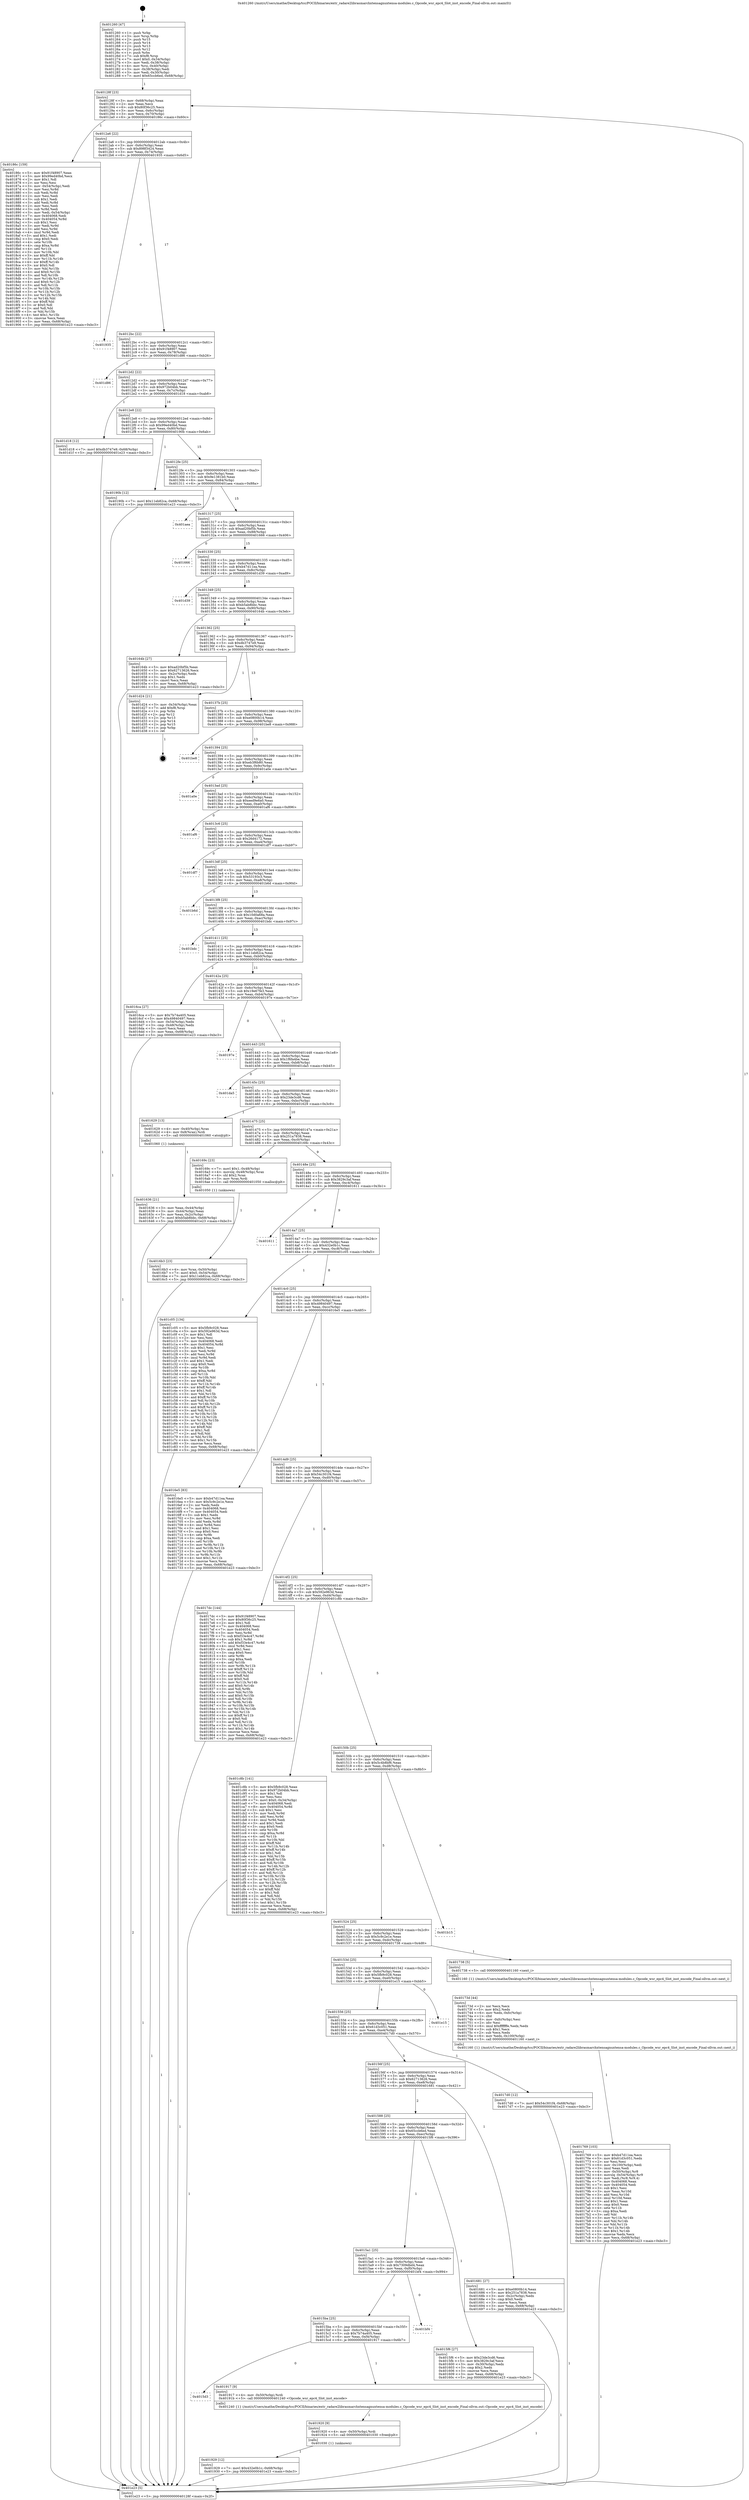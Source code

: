 digraph "0x401260" {
  label = "0x401260 (/mnt/c/Users/mathe/Desktop/tcc/POCII/binaries/extr_radare2librasmarchxtensagnuxtensa-modules.c_Opcode_wsr_epc4_Slot_inst_encode_Final-ollvm.out::main(0))"
  labelloc = "t"
  node[shape=record]

  Entry [label="",width=0.3,height=0.3,shape=circle,fillcolor=black,style=filled]
  "0x40128f" [label="{
     0x40128f [23]\l
     | [instrs]\l
     &nbsp;&nbsp;0x40128f \<+3\>: mov -0x68(%rbp),%eax\l
     &nbsp;&nbsp;0x401292 \<+2\>: mov %eax,%ecx\l
     &nbsp;&nbsp;0x401294 \<+6\>: sub $0x80f36c25,%ecx\l
     &nbsp;&nbsp;0x40129a \<+3\>: mov %eax,-0x6c(%rbp)\l
     &nbsp;&nbsp;0x40129d \<+3\>: mov %ecx,-0x70(%rbp)\l
     &nbsp;&nbsp;0x4012a0 \<+6\>: je 000000000040186c \<main+0x60c\>\l
  }"]
  "0x40186c" [label="{
     0x40186c [159]\l
     | [instrs]\l
     &nbsp;&nbsp;0x40186c \<+5\>: mov $0x91f48907,%eax\l
     &nbsp;&nbsp;0x401871 \<+5\>: mov $0x99ed40bd,%ecx\l
     &nbsp;&nbsp;0x401876 \<+2\>: mov $0x1,%dl\l
     &nbsp;&nbsp;0x401878 \<+2\>: xor %esi,%esi\l
     &nbsp;&nbsp;0x40187a \<+3\>: mov -0x54(%rbp),%edi\l
     &nbsp;&nbsp;0x40187d \<+3\>: mov %esi,%r8d\l
     &nbsp;&nbsp;0x401880 \<+3\>: sub %edi,%r8d\l
     &nbsp;&nbsp;0x401883 \<+2\>: mov %esi,%edi\l
     &nbsp;&nbsp;0x401885 \<+3\>: sub $0x1,%edi\l
     &nbsp;&nbsp;0x401888 \<+3\>: add %edi,%r8d\l
     &nbsp;&nbsp;0x40188b \<+2\>: mov %esi,%edi\l
     &nbsp;&nbsp;0x40188d \<+3\>: sub %r8d,%edi\l
     &nbsp;&nbsp;0x401890 \<+3\>: mov %edi,-0x54(%rbp)\l
     &nbsp;&nbsp;0x401893 \<+7\>: mov 0x404068,%edi\l
     &nbsp;&nbsp;0x40189a \<+8\>: mov 0x404054,%r8d\l
     &nbsp;&nbsp;0x4018a2 \<+3\>: sub $0x1,%esi\l
     &nbsp;&nbsp;0x4018a5 \<+3\>: mov %edi,%r9d\l
     &nbsp;&nbsp;0x4018a8 \<+3\>: add %esi,%r9d\l
     &nbsp;&nbsp;0x4018ab \<+4\>: imul %r9d,%edi\l
     &nbsp;&nbsp;0x4018af \<+3\>: and $0x1,%edi\l
     &nbsp;&nbsp;0x4018b2 \<+3\>: cmp $0x0,%edi\l
     &nbsp;&nbsp;0x4018b5 \<+4\>: sete %r10b\l
     &nbsp;&nbsp;0x4018b9 \<+4\>: cmp $0xa,%r8d\l
     &nbsp;&nbsp;0x4018bd \<+4\>: setl %r11b\l
     &nbsp;&nbsp;0x4018c1 \<+3\>: mov %r10b,%bl\l
     &nbsp;&nbsp;0x4018c4 \<+3\>: xor $0xff,%bl\l
     &nbsp;&nbsp;0x4018c7 \<+3\>: mov %r11b,%r14b\l
     &nbsp;&nbsp;0x4018ca \<+4\>: xor $0xff,%r14b\l
     &nbsp;&nbsp;0x4018ce \<+3\>: xor $0x0,%dl\l
     &nbsp;&nbsp;0x4018d1 \<+3\>: mov %bl,%r15b\l
     &nbsp;&nbsp;0x4018d4 \<+4\>: and $0x0,%r15b\l
     &nbsp;&nbsp;0x4018d8 \<+3\>: and %dl,%r10b\l
     &nbsp;&nbsp;0x4018db \<+3\>: mov %r14b,%r12b\l
     &nbsp;&nbsp;0x4018de \<+4\>: and $0x0,%r12b\l
     &nbsp;&nbsp;0x4018e2 \<+3\>: and %dl,%r11b\l
     &nbsp;&nbsp;0x4018e5 \<+3\>: or %r10b,%r15b\l
     &nbsp;&nbsp;0x4018e8 \<+3\>: or %r11b,%r12b\l
     &nbsp;&nbsp;0x4018eb \<+3\>: xor %r12b,%r15b\l
     &nbsp;&nbsp;0x4018ee \<+3\>: or %r14b,%bl\l
     &nbsp;&nbsp;0x4018f1 \<+3\>: xor $0xff,%bl\l
     &nbsp;&nbsp;0x4018f4 \<+3\>: or $0x0,%dl\l
     &nbsp;&nbsp;0x4018f7 \<+2\>: and %dl,%bl\l
     &nbsp;&nbsp;0x4018f9 \<+3\>: or %bl,%r15b\l
     &nbsp;&nbsp;0x4018fc \<+4\>: test $0x1,%r15b\l
     &nbsp;&nbsp;0x401900 \<+3\>: cmovne %ecx,%eax\l
     &nbsp;&nbsp;0x401903 \<+3\>: mov %eax,-0x68(%rbp)\l
     &nbsp;&nbsp;0x401906 \<+5\>: jmp 0000000000401e23 \<main+0xbc3\>\l
  }"]
  "0x4012a6" [label="{
     0x4012a6 [22]\l
     | [instrs]\l
     &nbsp;&nbsp;0x4012a6 \<+5\>: jmp 00000000004012ab \<main+0x4b\>\l
     &nbsp;&nbsp;0x4012ab \<+3\>: mov -0x6c(%rbp),%eax\l
     &nbsp;&nbsp;0x4012ae \<+5\>: sub $0x898f3424,%eax\l
     &nbsp;&nbsp;0x4012b3 \<+3\>: mov %eax,-0x74(%rbp)\l
     &nbsp;&nbsp;0x4012b6 \<+6\>: je 0000000000401935 \<main+0x6d5\>\l
  }"]
  Exit [label="",width=0.3,height=0.3,shape=circle,fillcolor=black,style=filled,peripheries=2]
  "0x401935" [label="{
     0x401935\l
  }", style=dashed]
  "0x4012bc" [label="{
     0x4012bc [22]\l
     | [instrs]\l
     &nbsp;&nbsp;0x4012bc \<+5\>: jmp 00000000004012c1 \<main+0x61\>\l
     &nbsp;&nbsp;0x4012c1 \<+3\>: mov -0x6c(%rbp),%eax\l
     &nbsp;&nbsp;0x4012c4 \<+5\>: sub $0x91f48907,%eax\l
     &nbsp;&nbsp;0x4012c9 \<+3\>: mov %eax,-0x78(%rbp)\l
     &nbsp;&nbsp;0x4012cc \<+6\>: je 0000000000401d86 \<main+0xb26\>\l
  }"]
  "0x401929" [label="{
     0x401929 [12]\l
     | [instrs]\l
     &nbsp;&nbsp;0x401929 \<+7\>: movl $0x432e0b1c,-0x68(%rbp)\l
     &nbsp;&nbsp;0x401930 \<+5\>: jmp 0000000000401e23 \<main+0xbc3\>\l
  }"]
  "0x401d86" [label="{
     0x401d86\l
  }", style=dashed]
  "0x4012d2" [label="{
     0x4012d2 [22]\l
     | [instrs]\l
     &nbsp;&nbsp;0x4012d2 \<+5\>: jmp 00000000004012d7 \<main+0x77\>\l
     &nbsp;&nbsp;0x4012d7 \<+3\>: mov -0x6c(%rbp),%eax\l
     &nbsp;&nbsp;0x4012da \<+5\>: sub $0x972b04bb,%eax\l
     &nbsp;&nbsp;0x4012df \<+3\>: mov %eax,-0x7c(%rbp)\l
     &nbsp;&nbsp;0x4012e2 \<+6\>: je 0000000000401d18 \<main+0xab8\>\l
  }"]
  "0x401920" [label="{
     0x401920 [9]\l
     | [instrs]\l
     &nbsp;&nbsp;0x401920 \<+4\>: mov -0x50(%rbp),%rdi\l
     &nbsp;&nbsp;0x401924 \<+5\>: call 0000000000401030 \<free@plt\>\l
     | [calls]\l
     &nbsp;&nbsp;0x401030 \{1\} (unknown)\l
  }"]
  "0x401d18" [label="{
     0x401d18 [12]\l
     | [instrs]\l
     &nbsp;&nbsp;0x401d18 \<+7\>: movl $0xdb3747e9,-0x68(%rbp)\l
     &nbsp;&nbsp;0x401d1f \<+5\>: jmp 0000000000401e23 \<main+0xbc3\>\l
  }"]
  "0x4012e8" [label="{
     0x4012e8 [22]\l
     | [instrs]\l
     &nbsp;&nbsp;0x4012e8 \<+5\>: jmp 00000000004012ed \<main+0x8d\>\l
     &nbsp;&nbsp;0x4012ed \<+3\>: mov -0x6c(%rbp),%eax\l
     &nbsp;&nbsp;0x4012f0 \<+5\>: sub $0x99ed40bd,%eax\l
     &nbsp;&nbsp;0x4012f5 \<+3\>: mov %eax,-0x80(%rbp)\l
     &nbsp;&nbsp;0x4012f8 \<+6\>: je 000000000040190b \<main+0x6ab\>\l
  }"]
  "0x4015d3" [label="{
     0x4015d3\l
  }", style=dashed]
  "0x40190b" [label="{
     0x40190b [12]\l
     | [instrs]\l
     &nbsp;&nbsp;0x40190b \<+7\>: movl $0x11eb82ca,-0x68(%rbp)\l
     &nbsp;&nbsp;0x401912 \<+5\>: jmp 0000000000401e23 \<main+0xbc3\>\l
  }"]
  "0x4012fe" [label="{
     0x4012fe [25]\l
     | [instrs]\l
     &nbsp;&nbsp;0x4012fe \<+5\>: jmp 0000000000401303 \<main+0xa3\>\l
     &nbsp;&nbsp;0x401303 \<+3\>: mov -0x6c(%rbp),%eax\l
     &nbsp;&nbsp;0x401306 \<+5\>: sub $0x9e1381b0,%eax\l
     &nbsp;&nbsp;0x40130b \<+6\>: mov %eax,-0x84(%rbp)\l
     &nbsp;&nbsp;0x401311 \<+6\>: je 0000000000401aea \<main+0x88a\>\l
  }"]
  "0x401917" [label="{
     0x401917 [9]\l
     | [instrs]\l
     &nbsp;&nbsp;0x401917 \<+4\>: mov -0x50(%rbp),%rdi\l
     &nbsp;&nbsp;0x40191b \<+5\>: call 0000000000401240 \<Opcode_wsr_epc4_Slot_inst_encode\>\l
     | [calls]\l
     &nbsp;&nbsp;0x401240 \{1\} (/mnt/c/Users/mathe/Desktop/tcc/POCII/binaries/extr_radare2librasmarchxtensagnuxtensa-modules.c_Opcode_wsr_epc4_Slot_inst_encode_Final-ollvm.out::Opcode_wsr_epc4_Slot_inst_encode)\l
  }"]
  "0x401aea" [label="{
     0x401aea\l
  }", style=dashed]
  "0x401317" [label="{
     0x401317 [25]\l
     | [instrs]\l
     &nbsp;&nbsp;0x401317 \<+5\>: jmp 000000000040131c \<main+0xbc\>\l
     &nbsp;&nbsp;0x40131c \<+3\>: mov -0x6c(%rbp),%eax\l
     &nbsp;&nbsp;0x40131f \<+5\>: sub $0xad20bf5b,%eax\l
     &nbsp;&nbsp;0x401324 \<+6\>: mov %eax,-0x88(%rbp)\l
     &nbsp;&nbsp;0x40132a \<+6\>: je 0000000000401666 \<main+0x406\>\l
  }"]
  "0x4015ba" [label="{
     0x4015ba [25]\l
     | [instrs]\l
     &nbsp;&nbsp;0x4015ba \<+5\>: jmp 00000000004015bf \<main+0x35f\>\l
     &nbsp;&nbsp;0x4015bf \<+3\>: mov -0x6c(%rbp),%eax\l
     &nbsp;&nbsp;0x4015c2 \<+5\>: sub $0x7b74a405,%eax\l
     &nbsp;&nbsp;0x4015c7 \<+6\>: mov %eax,-0xf4(%rbp)\l
     &nbsp;&nbsp;0x4015cd \<+6\>: je 0000000000401917 \<main+0x6b7\>\l
  }"]
  "0x401666" [label="{
     0x401666\l
  }", style=dashed]
  "0x401330" [label="{
     0x401330 [25]\l
     | [instrs]\l
     &nbsp;&nbsp;0x401330 \<+5\>: jmp 0000000000401335 \<main+0xd5\>\l
     &nbsp;&nbsp;0x401335 \<+3\>: mov -0x6c(%rbp),%eax\l
     &nbsp;&nbsp;0x401338 \<+5\>: sub $0xb47d11ea,%eax\l
     &nbsp;&nbsp;0x40133d \<+6\>: mov %eax,-0x8c(%rbp)\l
     &nbsp;&nbsp;0x401343 \<+6\>: je 0000000000401d39 \<main+0xad9\>\l
  }"]
  "0x401bf4" [label="{
     0x401bf4\l
  }", style=dashed]
  "0x401d39" [label="{
     0x401d39\l
  }", style=dashed]
  "0x401349" [label="{
     0x401349 [25]\l
     | [instrs]\l
     &nbsp;&nbsp;0x401349 \<+5\>: jmp 000000000040134e \<main+0xee\>\l
     &nbsp;&nbsp;0x40134e \<+3\>: mov -0x6c(%rbp),%eax\l
     &nbsp;&nbsp;0x401351 \<+5\>: sub $0xb5ab8bbc,%eax\l
     &nbsp;&nbsp;0x401356 \<+6\>: mov %eax,-0x90(%rbp)\l
     &nbsp;&nbsp;0x40135c \<+6\>: je 000000000040164b \<main+0x3eb\>\l
  }"]
  "0x401769" [label="{
     0x401769 [103]\l
     | [instrs]\l
     &nbsp;&nbsp;0x401769 \<+5\>: mov $0xb47d11ea,%ecx\l
     &nbsp;&nbsp;0x40176e \<+5\>: mov $0x61d3c051,%edx\l
     &nbsp;&nbsp;0x401773 \<+2\>: xor %esi,%esi\l
     &nbsp;&nbsp;0x401775 \<+6\>: mov -0x100(%rbp),%edi\l
     &nbsp;&nbsp;0x40177b \<+3\>: imul %eax,%edi\l
     &nbsp;&nbsp;0x40177e \<+4\>: mov -0x50(%rbp),%r8\l
     &nbsp;&nbsp;0x401782 \<+4\>: movslq -0x54(%rbp),%r9\l
     &nbsp;&nbsp;0x401786 \<+4\>: mov %edi,(%r8,%r9,4)\l
     &nbsp;&nbsp;0x40178a \<+7\>: mov 0x404068,%eax\l
     &nbsp;&nbsp;0x401791 \<+7\>: mov 0x404054,%edi\l
     &nbsp;&nbsp;0x401798 \<+3\>: sub $0x1,%esi\l
     &nbsp;&nbsp;0x40179b \<+3\>: mov %eax,%r10d\l
     &nbsp;&nbsp;0x40179e \<+3\>: add %esi,%r10d\l
     &nbsp;&nbsp;0x4017a1 \<+4\>: imul %r10d,%eax\l
     &nbsp;&nbsp;0x4017a5 \<+3\>: and $0x1,%eax\l
     &nbsp;&nbsp;0x4017a8 \<+3\>: cmp $0x0,%eax\l
     &nbsp;&nbsp;0x4017ab \<+4\>: sete %r11b\l
     &nbsp;&nbsp;0x4017af \<+3\>: cmp $0xa,%edi\l
     &nbsp;&nbsp;0x4017b2 \<+3\>: setl %bl\l
     &nbsp;&nbsp;0x4017b5 \<+3\>: mov %r11b,%r14b\l
     &nbsp;&nbsp;0x4017b8 \<+3\>: and %bl,%r14b\l
     &nbsp;&nbsp;0x4017bb \<+3\>: xor %bl,%r11b\l
     &nbsp;&nbsp;0x4017be \<+3\>: or %r11b,%r14b\l
     &nbsp;&nbsp;0x4017c1 \<+4\>: test $0x1,%r14b\l
     &nbsp;&nbsp;0x4017c5 \<+3\>: cmovne %edx,%ecx\l
     &nbsp;&nbsp;0x4017c8 \<+3\>: mov %ecx,-0x68(%rbp)\l
     &nbsp;&nbsp;0x4017cb \<+5\>: jmp 0000000000401e23 \<main+0xbc3\>\l
  }"]
  "0x40164b" [label="{
     0x40164b [27]\l
     | [instrs]\l
     &nbsp;&nbsp;0x40164b \<+5\>: mov $0xad20bf5b,%eax\l
     &nbsp;&nbsp;0x401650 \<+5\>: mov $0x62713626,%ecx\l
     &nbsp;&nbsp;0x401655 \<+3\>: mov -0x2c(%rbp),%edx\l
     &nbsp;&nbsp;0x401658 \<+3\>: cmp $0x1,%edx\l
     &nbsp;&nbsp;0x40165b \<+3\>: cmovl %ecx,%eax\l
     &nbsp;&nbsp;0x40165e \<+3\>: mov %eax,-0x68(%rbp)\l
     &nbsp;&nbsp;0x401661 \<+5\>: jmp 0000000000401e23 \<main+0xbc3\>\l
  }"]
  "0x401362" [label="{
     0x401362 [25]\l
     | [instrs]\l
     &nbsp;&nbsp;0x401362 \<+5\>: jmp 0000000000401367 \<main+0x107\>\l
     &nbsp;&nbsp;0x401367 \<+3\>: mov -0x6c(%rbp),%eax\l
     &nbsp;&nbsp;0x40136a \<+5\>: sub $0xdb3747e9,%eax\l
     &nbsp;&nbsp;0x40136f \<+6\>: mov %eax,-0x94(%rbp)\l
     &nbsp;&nbsp;0x401375 \<+6\>: je 0000000000401d24 \<main+0xac4\>\l
  }"]
  "0x40173d" [label="{
     0x40173d [44]\l
     | [instrs]\l
     &nbsp;&nbsp;0x40173d \<+2\>: xor %ecx,%ecx\l
     &nbsp;&nbsp;0x40173f \<+5\>: mov $0x2,%edx\l
     &nbsp;&nbsp;0x401744 \<+6\>: mov %edx,-0xfc(%rbp)\l
     &nbsp;&nbsp;0x40174a \<+1\>: cltd\l
     &nbsp;&nbsp;0x40174b \<+6\>: mov -0xfc(%rbp),%esi\l
     &nbsp;&nbsp;0x401751 \<+2\>: idiv %esi\l
     &nbsp;&nbsp;0x401753 \<+6\>: imul $0xfffffffe,%edx,%edx\l
     &nbsp;&nbsp;0x401759 \<+3\>: sub $0x1,%ecx\l
     &nbsp;&nbsp;0x40175c \<+2\>: sub %ecx,%edx\l
     &nbsp;&nbsp;0x40175e \<+6\>: mov %edx,-0x100(%rbp)\l
     &nbsp;&nbsp;0x401764 \<+5\>: call 0000000000401160 \<next_i\>\l
     | [calls]\l
     &nbsp;&nbsp;0x401160 \{1\} (/mnt/c/Users/mathe/Desktop/tcc/POCII/binaries/extr_radare2librasmarchxtensagnuxtensa-modules.c_Opcode_wsr_epc4_Slot_inst_encode_Final-ollvm.out::next_i)\l
  }"]
  "0x401d24" [label="{
     0x401d24 [21]\l
     | [instrs]\l
     &nbsp;&nbsp;0x401d24 \<+3\>: mov -0x34(%rbp),%eax\l
     &nbsp;&nbsp;0x401d27 \<+7\>: add $0xf8,%rsp\l
     &nbsp;&nbsp;0x401d2e \<+1\>: pop %rbx\l
     &nbsp;&nbsp;0x401d2f \<+2\>: pop %r12\l
     &nbsp;&nbsp;0x401d31 \<+2\>: pop %r13\l
     &nbsp;&nbsp;0x401d33 \<+2\>: pop %r14\l
     &nbsp;&nbsp;0x401d35 \<+2\>: pop %r15\l
     &nbsp;&nbsp;0x401d37 \<+1\>: pop %rbp\l
     &nbsp;&nbsp;0x401d38 \<+1\>: ret\l
  }"]
  "0x40137b" [label="{
     0x40137b [25]\l
     | [instrs]\l
     &nbsp;&nbsp;0x40137b \<+5\>: jmp 0000000000401380 \<main+0x120\>\l
     &nbsp;&nbsp;0x401380 \<+3\>: mov -0x6c(%rbp),%eax\l
     &nbsp;&nbsp;0x401383 \<+5\>: sub $0xe0800b14,%eax\l
     &nbsp;&nbsp;0x401388 \<+6\>: mov %eax,-0x98(%rbp)\l
     &nbsp;&nbsp;0x40138e \<+6\>: je 0000000000401be8 \<main+0x988\>\l
  }"]
  "0x4016b3" [label="{
     0x4016b3 [23]\l
     | [instrs]\l
     &nbsp;&nbsp;0x4016b3 \<+4\>: mov %rax,-0x50(%rbp)\l
     &nbsp;&nbsp;0x4016b7 \<+7\>: movl $0x0,-0x54(%rbp)\l
     &nbsp;&nbsp;0x4016be \<+7\>: movl $0x11eb82ca,-0x68(%rbp)\l
     &nbsp;&nbsp;0x4016c5 \<+5\>: jmp 0000000000401e23 \<main+0xbc3\>\l
  }"]
  "0x401be8" [label="{
     0x401be8\l
  }", style=dashed]
  "0x401394" [label="{
     0x401394 [25]\l
     | [instrs]\l
     &nbsp;&nbsp;0x401394 \<+5\>: jmp 0000000000401399 \<main+0x139\>\l
     &nbsp;&nbsp;0x401399 \<+3\>: mov -0x6c(%rbp),%eax\l
     &nbsp;&nbsp;0x40139c \<+5\>: sub $0xeb3f6b80,%eax\l
     &nbsp;&nbsp;0x4013a1 \<+6\>: mov %eax,-0x9c(%rbp)\l
     &nbsp;&nbsp;0x4013a7 \<+6\>: je 0000000000401a0e \<main+0x7ae\>\l
  }"]
  "0x401636" [label="{
     0x401636 [21]\l
     | [instrs]\l
     &nbsp;&nbsp;0x401636 \<+3\>: mov %eax,-0x44(%rbp)\l
     &nbsp;&nbsp;0x401639 \<+3\>: mov -0x44(%rbp),%eax\l
     &nbsp;&nbsp;0x40163c \<+3\>: mov %eax,-0x2c(%rbp)\l
     &nbsp;&nbsp;0x40163f \<+7\>: movl $0xb5ab8bbc,-0x68(%rbp)\l
     &nbsp;&nbsp;0x401646 \<+5\>: jmp 0000000000401e23 \<main+0xbc3\>\l
  }"]
  "0x401a0e" [label="{
     0x401a0e\l
  }", style=dashed]
  "0x4013ad" [label="{
     0x4013ad [25]\l
     | [instrs]\l
     &nbsp;&nbsp;0x4013ad \<+5\>: jmp 00000000004013b2 \<main+0x152\>\l
     &nbsp;&nbsp;0x4013b2 \<+3\>: mov -0x6c(%rbp),%eax\l
     &nbsp;&nbsp;0x4013b5 \<+5\>: sub $0xeed9e6a0,%eax\l
     &nbsp;&nbsp;0x4013ba \<+6\>: mov %eax,-0xa0(%rbp)\l
     &nbsp;&nbsp;0x4013c0 \<+6\>: je 0000000000401af6 \<main+0x896\>\l
  }"]
  "0x401260" [label="{
     0x401260 [47]\l
     | [instrs]\l
     &nbsp;&nbsp;0x401260 \<+1\>: push %rbp\l
     &nbsp;&nbsp;0x401261 \<+3\>: mov %rsp,%rbp\l
     &nbsp;&nbsp;0x401264 \<+2\>: push %r15\l
     &nbsp;&nbsp;0x401266 \<+2\>: push %r14\l
     &nbsp;&nbsp;0x401268 \<+2\>: push %r13\l
     &nbsp;&nbsp;0x40126a \<+2\>: push %r12\l
     &nbsp;&nbsp;0x40126c \<+1\>: push %rbx\l
     &nbsp;&nbsp;0x40126d \<+7\>: sub $0xf8,%rsp\l
     &nbsp;&nbsp;0x401274 \<+7\>: movl $0x0,-0x34(%rbp)\l
     &nbsp;&nbsp;0x40127b \<+3\>: mov %edi,-0x38(%rbp)\l
     &nbsp;&nbsp;0x40127e \<+4\>: mov %rsi,-0x40(%rbp)\l
     &nbsp;&nbsp;0x401282 \<+3\>: mov -0x38(%rbp),%edi\l
     &nbsp;&nbsp;0x401285 \<+3\>: mov %edi,-0x30(%rbp)\l
     &nbsp;&nbsp;0x401288 \<+7\>: movl $0x65ccb6ed,-0x68(%rbp)\l
  }"]
  "0x401af6" [label="{
     0x401af6\l
  }", style=dashed]
  "0x4013c6" [label="{
     0x4013c6 [25]\l
     | [instrs]\l
     &nbsp;&nbsp;0x4013c6 \<+5\>: jmp 00000000004013cb \<main+0x16b\>\l
     &nbsp;&nbsp;0x4013cb \<+3\>: mov -0x6c(%rbp),%eax\l
     &nbsp;&nbsp;0x4013ce \<+5\>: sub $0x26d4172,%eax\l
     &nbsp;&nbsp;0x4013d3 \<+6\>: mov %eax,-0xa4(%rbp)\l
     &nbsp;&nbsp;0x4013d9 \<+6\>: je 0000000000401df7 \<main+0xb97\>\l
  }"]
  "0x401e23" [label="{
     0x401e23 [5]\l
     | [instrs]\l
     &nbsp;&nbsp;0x401e23 \<+5\>: jmp 000000000040128f \<main+0x2f\>\l
  }"]
  "0x401df7" [label="{
     0x401df7\l
  }", style=dashed]
  "0x4013df" [label="{
     0x4013df [25]\l
     | [instrs]\l
     &nbsp;&nbsp;0x4013df \<+5\>: jmp 00000000004013e4 \<main+0x184\>\l
     &nbsp;&nbsp;0x4013e4 \<+3\>: mov -0x6c(%rbp),%eax\l
     &nbsp;&nbsp;0x4013e7 \<+5\>: sub $0x53193c3,%eax\l
     &nbsp;&nbsp;0x4013ec \<+6\>: mov %eax,-0xa8(%rbp)\l
     &nbsp;&nbsp;0x4013f2 \<+6\>: je 0000000000401b6d \<main+0x90d\>\l
  }"]
  "0x4015a1" [label="{
     0x4015a1 [25]\l
     | [instrs]\l
     &nbsp;&nbsp;0x4015a1 \<+5\>: jmp 00000000004015a6 \<main+0x346\>\l
     &nbsp;&nbsp;0x4015a6 \<+3\>: mov -0x6c(%rbp),%eax\l
     &nbsp;&nbsp;0x4015a9 \<+5\>: sub $0x7309dbd4,%eax\l
     &nbsp;&nbsp;0x4015ae \<+6\>: mov %eax,-0xf0(%rbp)\l
     &nbsp;&nbsp;0x4015b4 \<+6\>: je 0000000000401bf4 \<main+0x994\>\l
  }"]
  "0x401b6d" [label="{
     0x401b6d\l
  }", style=dashed]
  "0x4013f8" [label="{
     0x4013f8 [25]\l
     | [instrs]\l
     &nbsp;&nbsp;0x4013f8 \<+5\>: jmp 00000000004013fd \<main+0x19d\>\l
     &nbsp;&nbsp;0x4013fd \<+3\>: mov -0x6c(%rbp),%eax\l
     &nbsp;&nbsp;0x401400 \<+5\>: sub $0x10d0a68a,%eax\l
     &nbsp;&nbsp;0x401405 \<+6\>: mov %eax,-0xac(%rbp)\l
     &nbsp;&nbsp;0x40140b \<+6\>: je 0000000000401bdc \<main+0x97c\>\l
  }"]
  "0x4015f6" [label="{
     0x4015f6 [27]\l
     | [instrs]\l
     &nbsp;&nbsp;0x4015f6 \<+5\>: mov $0x23de3cd6,%eax\l
     &nbsp;&nbsp;0x4015fb \<+5\>: mov $0x3829c3af,%ecx\l
     &nbsp;&nbsp;0x401600 \<+3\>: mov -0x30(%rbp),%edx\l
     &nbsp;&nbsp;0x401603 \<+3\>: cmp $0x2,%edx\l
     &nbsp;&nbsp;0x401606 \<+3\>: cmovne %ecx,%eax\l
     &nbsp;&nbsp;0x401609 \<+3\>: mov %eax,-0x68(%rbp)\l
     &nbsp;&nbsp;0x40160c \<+5\>: jmp 0000000000401e23 \<main+0xbc3\>\l
  }"]
  "0x401bdc" [label="{
     0x401bdc\l
  }", style=dashed]
  "0x401411" [label="{
     0x401411 [25]\l
     | [instrs]\l
     &nbsp;&nbsp;0x401411 \<+5\>: jmp 0000000000401416 \<main+0x1b6\>\l
     &nbsp;&nbsp;0x401416 \<+3\>: mov -0x6c(%rbp),%eax\l
     &nbsp;&nbsp;0x401419 \<+5\>: sub $0x11eb82ca,%eax\l
     &nbsp;&nbsp;0x40141e \<+6\>: mov %eax,-0xb0(%rbp)\l
     &nbsp;&nbsp;0x401424 \<+6\>: je 00000000004016ca \<main+0x46a\>\l
  }"]
  "0x401588" [label="{
     0x401588 [25]\l
     | [instrs]\l
     &nbsp;&nbsp;0x401588 \<+5\>: jmp 000000000040158d \<main+0x32d\>\l
     &nbsp;&nbsp;0x40158d \<+3\>: mov -0x6c(%rbp),%eax\l
     &nbsp;&nbsp;0x401590 \<+5\>: sub $0x65ccb6ed,%eax\l
     &nbsp;&nbsp;0x401595 \<+6\>: mov %eax,-0xec(%rbp)\l
     &nbsp;&nbsp;0x40159b \<+6\>: je 00000000004015f6 \<main+0x396\>\l
  }"]
  "0x4016ca" [label="{
     0x4016ca [27]\l
     | [instrs]\l
     &nbsp;&nbsp;0x4016ca \<+5\>: mov $0x7b74a405,%eax\l
     &nbsp;&nbsp;0x4016cf \<+5\>: mov $0x49840497,%ecx\l
     &nbsp;&nbsp;0x4016d4 \<+3\>: mov -0x54(%rbp),%edx\l
     &nbsp;&nbsp;0x4016d7 \<+3\>: cmp -0x48(%rbp),%edx\l
     &nbsp;&nbsp;0x4016da \<+3\>: cmovl %ecx,%eax\l
     &nbsp;&nbsp;0x4016dd \<+3\>: mov %eax,-0x68(%rbp)\l
     &nbsp;&nbsp;0x4016e0 \<+5\>: jmp 0000000000401e23 \<main+0xbc3\>\l
  }"]
  "0x40142a" [label="{
     0x40142a [25]\l
     | [instrs]\l
     &nbsp;&nbsp;0x40142a \<+5\>: jmp 000000000040142f \<main+0x1cf\>\l
     &nbsp;&nbsp;0x40142f \<+3\>: mov -0x6c(%rbp),%eax\l
     &nbsp;&nbsp;0x401432 \<+5\>: sub $0x19e67fe3,%eax\l
     &nbsp;&nbsp;0x401437 \<+6\>: mov %eax,-0xb4(%rbp)\l
     &nbsp;&nbsp;0x40143d \<+6\>: je 000000000040197e \<main+0x71e\>\l
  }"]
  "0x401681" [label="{
     0x401681 [27]\l
     | [instrs]\l
     &nbsp;&nbsp;0x401681 \<+5\>: mov $0xe0800b14,%eax\l
     &nbsp;&nbsp;0x401686 \<+5\>: mov $0x251a7838,%ecx\l
     &nbsp;&nbsp;0x40168b \<+3\>: mov -0x2c(%rbp),%edx\l
     &nbsp;&nbsp;0x40168e \<+3\>: cmp $0x0,%edx\l
     &nbsp;&nbsp;0x401691 \<+3\>: cmove %ecx,%eax\l
     &nbsp;&nbsp;0x401694 \<+3\>: mov %eax,-0x68(%rbp)\l
     &nbsp;&nbsp;0x401697 \<+5\>: jmp 0000000000401e23 \<main+0xbc3\>\l
  }"]
  "0x40197e" [label="{
     0x40197e\l
  }", style=dashed]
  "0x401443" [label="{
     0x401443 [25]\l
     | [instrs]\l
     &nbsp;&nbsp;0x401443 \<+5\>: jmp 0000000000401448 \<main+0x1e8\>\l
     &nbsp;&nbsp;0x401448 \<+3\>: mov -0x6c(%rbp),%eax\l
     &nbsp;&nbsp;0x40144b \<+5\>: sub $0x1f6fa4be,%eax\l
     &nbsp;&nbsp;0x401450 \<+6\>: mov %eax,-0xb8(%rbp)\l
     &nbsp;&nbsp;0x401456 \<+6\>: je 0000000000401da5 \<main+0xb45\>\l
  }"]
  "0x40156f" [label="{
     0x40156f [25]\l
     | [instrs]\l
     &nbsp;&nbsp;0x40156f \<+5\>: jmp 0000000000401574 \<main+0x314\>\l
     &nbsp;&nbsp;0x401574 \<+3\>: mov -0x6c(%rbp),%eax\l
     &nbsp;&nbsp;0x401577 \<+5\>: sub $0x62713626,%eax\l
     &nbsp;&nbsp;0x40157c \<+6\>: mov %eax,-0xe8(%rbp)\l
     &nbsp;&nbsp;0x401582 \<+6\>: je 0000000000401681 \<main+0x421\>\l
  }"]
  "0x401da5" [label="{
     0x401da5\l
  }", style=dashed]
  "0x40145c" [label="{
     0x40145c [25]\l
     | [instrs]\l
     &nbsp;&nbsp;0x40145c \<+5\>: jmp 0000000000401461 \<main+0x201\>\l
     &nbsp;&nbsp;0x401461 \<+3\>: mov -0x6c(%rbp),%eax\l
     &nbsp;&nbsp;0x401464 \<+5\>: sub $0x23de3cd6,%eax\l
     &nbsp;&nbsp;0x401469 \<+6\>: mov %eax,-0xbc(%rbp)\l
     &nbsp;&nbsp;0x40146f \<+6\>: je 0000000000401629 \<main+0x3c9\>\l
  }"]
  "0x4017d0" [label="{
     0x4017d0 [12]\l
     | [instrs]\l
     &nbsp;&nbsp;0x4017d0 \<+7\>: movl $0x54c301f4,-0x68(%rbp)\l
     &nbsp;&nbsp;0x4017d7 \<+5\>: jmp 0000000000401e23 \<main+0xbc3\>\l
  }"]
  "0x401629" [label="{
     0x401629 [13]\l
     | [instrs]\l
     &nbsp;&nbsp;0x401629 \<+4\>: mov -0x40(%rbp),%rax\l
     &nbsp;&nbsp;0x40162d \<+4\>: mov 0x8(%rax),%rdi\l
     &nbsp;&nbsp;0x401631 \<+5\>: call 0000000000401060 \<atoi@plt\>\l
     | [calls]\l
     &nbsp;&nbsp;0x401060 \{1\} (unknown)\l
  }"]
  "0x401475" [label="{
     0x401475 [25]\l
     | [instrs]\l
     &nbsp;&nbsp;0x401475 \<+5\>: jmp 000000000040147a \<main+0x21a\>\l
     &nbsp;&nbsp;0x40147a \<+3\>: mov -0x6c(%rbp),%eax\l
     &nbsp;&nbsp;0x40147d \<+5\>: sub $0x251a7838,%eax\l
     &nbsp;&nbsp;0x401482 \<+6\>: mov %eax,-0xc0(%rbp)\l
     &nbsp;&nbsp;0x401488 \<+6\>: je 000000000040169c \<main+0x43c\>\l
  }"]
  "0x401556" [label="{
     0x401556 [25]\l
     | [instrs]\l
     &nbsp;&nbsp;0x401556 \<+5\>: jmp 000000000040155b \<main+0x2fb\>\l
     &nbsp;&nbsp;0x40155b \<+3\>: mov -0x6c(%rbp),%eax\l
     &nbsp;&nbsp;0x40155e \<+5\>: sub $0x61d3c051,%eax\l
     &nbsp;&nbsp;0x401563 \<+6\>: mov %eax,-0xe4(%rbp)\l
     &nbsp;&nbsp;0x401569 \<+6\>: je 00000000004017d0 \<main+0x570\>\l
  }"]
  "0x40169c" [label="{
     0x40169c [23]\l
     | [instrs]\l
     &nbsp;&nbsp;0x40169c \<+7\>: movl $0x1,-0x48(%rbp)\l
     &nbsp;&nbsp;0x4016a3 \<+4\>: movslq -0x48(%rbp),%rax\l
     &nbsp;&nbsp;0x4016a7 \<+4\>: shl $0x2,%rax\l
     &nbsp;&nbsp;0x4016ab \<+3\>: mov %rax,%rdi\l
     &nbsp;&nbsp;0x4016ae \<+5\>: call 0000000000401050 \<malloc@plt\>\l
     | [calls]\l
     &nbsp;&nbsp;0x401050 \{1\} (unknown)\l
  }"]
  "0x40148e" [label="{
     0x40148e [25]\l
     | [instrs]\l
     &nbsp;&nbsp;0x40148e \<+5\>: jmp 0000000000401493 \<main+0x233\>\l
     &nbsp;&nbsp;0x401493 \<+3\>: mov -0x6c(%rbp),%eax\l
     &nbsp;&nbsp;0x401496 \<+5\>: sub $0x3829c3af,%eax\l
     &nbsp;&nbsp;0x40149b \<+6\>: mov %eax,-0xc4(%rbp)\l
     &nbsp;&nbsp;0x4014a1 \<+6\>: je 0000000000401611 \<main+0x3b1\>\l
  }"]
  "0x401e15" [label="{
     0x401e15\l
  }", style=dashed]
  "0x401611" [label="{
     0x401611\l
  }", style=dashed]
  "0x4014a7" [label="{
     0x4014a7 [25]\l
     | [instrs]\l
     &nbsp;&nbsp;0x4014a7 \<+5\>: jmp 00000000004014ac \<main+0x24c\>\l
     &nbsp;&nbsp;0x4014ac \<+3\>: mov -0x6c(%rbp),%eax\l
     &nbsp;&nbsp;0x4014af \<+5\>: sub $0x432e0b1c,%eax\l
     &nbsp;&nbsp;0x4014b4 \<+6\>: mov %eax,-0xc8(%rbp)\l
     &nbsp;&nbsp;0x4014ba \<+6\>: je 0000000000401c05 \<main+0x9a5\>\l
  }"]
  "0x40153d" [label="{
     0x40153d [25]\l
     | [instrs]\l
     &nbsp;&nbsp;0x40153d \<+5\>: jmp 0000000000401542 \<main+0x2e2\>\l
     &nbsp;&nbsp;0x401542 \<+3\>: mov -0x6c(%rbp),%eax\l
     &nbsp;&nbsp;0x401545 \<+5\>: sub $0x5fb9c028,%eax\l
     &nbsp;&nbsp;0x40154a \<+6\>: mov %eax,-0xe0(%rbp)\l
     &nbsp;&nbsp;0x401550 \<+6\>: je 0000000000401e15 \<main+0xbb5\>\l
  }"]
  "0x401c05" [label="{
     0x401c05 [134]\l
     | [instrs]\l
     &nbsp;&nbsp;0x401c05 \<+5\>: mov $0x5fb9c028,%eax\l
     &nbsp;&nbsp;0x401c0a \<+5\>: mov $0x592e963d,%ecx\l
     &nbsp;&nbsp;0x401c0f \<+2\>: mov $0x1,%dl\l
     &nbsp;&nbsp;0x401c11 \<+2\>: xor %esi,%esi\l
     &nbsp;&nbsp;0x401c13 \<+7\>: mov 0x404068,%edi\l
     &nbsp;&nbsp;0x401c1a \<+8\>: mov 0x404054,%r8d\l
     &nbsp;&nbsp;0x401c22 \<+3\>: sub $0x1,%esi\l
     &nbsp;&nbsp;0x401c25 \<+3\>: mov %edi,%r9d\l
     &nbsp;&nbsp;0x401c28 \<+3\>: add %esi,%r9d\l
     &nbsp;&nbsp;0x401c2b \<+4\>: imul %r9d,%edi\l
     &nbsp;&nbsp;0x401c2f \<+3\>: and $0x1,%edi\l
     &nbsp;&nbsp;0x401c32 \<+3\>: cmp $0x0,%edi\l
     &nbsp;&nbsp;0x401c35 \<+4\>: sete %r10b\l
     &nbsp;&nbsp;0x401c39 \<+4\>: cmp $0xa,%r8d\l
     &nbsp;&nbsp;0x401c3d \<+4\>: setl %r11b\l
     &nbsp;&nbsp;0x401c41 \<+3\>: mov %r10b,%bl\l
     &nbsp;&nbsp;0x401c44 \<+3\>: xor $0xff,%bl\l
     &nbsp;&nbsp;0x401c47 \<+3\>: mov %r11b,%r14b\l
     &nbsp;&nbsp;0x401c4a \<+4\>: xor $0xff,%r14b\l
     &nbsp;&nbsp;0x401c4e \<+3\>: xor $0x1,%dl\l
     &nbsp;&nbsp;0x401c51 \<+3\>: mov %bl,%r15b\l
     &nbsp;&nbsp;0x401c54 \<+4\>: and $0xff,%r15b\l
     &nbsp;&nbsp;0x401c58 \<+3\>: and %dl,%r10b\l
     &nbsp;&nbsp;0x401c5b \<+3\>: mov %r14b,%r12b\l
     &nbsp;&nbsp;0x401c5e \<+4\>: and $0xff,%r12b\l
     &nbsp;&nbsp;0x401c62 \<+3\>: and %dl,%r11b\l
     &nbsp;&nbsp;0x401c65 \<+3\>: or %r10b,%r15b\l
     &nbsp;&nbsp;0x401c68 \<+3\>: or %r11b,%r12b\l
     &nbsp;&nbsp;0x401c6b \<+3\>: xor %r12b,%r15b\l
     &nbsp;&nbsp;0x401c6e \<+3\>: or %r14b,%bl\l
     &nbsp;&nbsp;0x401c71 \<+3\>: xor $0xff,%bl\l
     &nbsp;&nbsp;0x401c74 \<+3\>: or $0x1,%dl\l
     &nbsp;&nbsp;0x401c77 \<+2\>: and %dl,%bl\l
     &nbsp;&nbsp;0x401c79 \<+3\>: or %bl,%r15b\l
     &nbsp;&nbsp;0x401c7c \<+4\>: test $0x1,%r15b\l
     &nbsp;&nbsp;0x401c80 \<+3\>: cmovne %ecx,%eax\l
     &nbsp;&nbsp;0x401c83 \<+3\>: mov %eax,-0x68(%rbp)\l
     &nbsp;&nbsp;0x401c86 \<+5\>: jmp 0000000000401e23 \<main+0xbc3\>\l
  }"]
  "0x4014c0" [label="{
     0x4014c0 [25]\l
     | [instrs]\l
     &nbsp;&nbsp;0x4014c0 \<+5\>: jmp 00000000004014c5 \<main+0x265\>\l
     &nbsp;&nbsp;0x4014c5 \<+3\>: mov -0x6c(%rbp),%eax\l
     &nbsp;&nbsp;0x4014c8 \<+5\>: sub $0x49840497,%eax\l
     &nbsp;&nbsp;0x4014cd \<+6\>: mov %eax,-0xcc(%rbp)\l
     &nbsp;&nbsp;0x4014d3 \<+6\>: je 00000000004016e5 \<main+0x485\>\l
  }"]
  "0x401738" [label="{
     0x401738 [5]\l
     | [instrs]\l
     &nbsp;&nbsp;0x401738 \<+5\>: call 0000000000401160 \<next_i\>\l
     | [calls]\l
     &nbsp;&nbsp;0x401160 \{1\} (/mnt/c/Users/mathe/Desktop/tcc/POCII/binaries/extr_radare2librasmarchxtensagnuxtensa-modules.c_Opcode_wsr_epc4_Slot_inst_encode_Final-ollvm.out::next_i)\l
  }"]
  "0x4016e5" [label="{
     0x4016e5 [83]\l
     | [instrs]\l
     &nbsp;&nbsp;0x4016e5 \<+5\>: mov $0xb47d11ea,%eax\l
     &nbsp;&nbsp;0x4016ea \<+5\>: mov $0x5c9c2e1e,%ecx\l
     &nbsp;&nbsp;0x4016ef \<+2\>: xor %edx,%edx\l
     &nbsp;&nbsp;0x4016f1 \<+7\>: mov 0x404068,%esi\l
     &nbsp;&nbsp;0x4016f8 \<+7\>: mov 0x404054,%edi\l
     &nbsp;&nbsp;0x4016ff \<+3\>: sub $0x1,%edx\l
     &nbsp;&nbsp;0x401702 \<+3\>: mov %esi,%r8d\l
     &nbsp;&nbsp;0x401705 \<+3\>: add %edx,%r8d\l
     &nbsp;&nbsp;0x401708 \<+4\>: imul %r8d,%esi\l
     &nbsp;&nbsp;0x40170c \<+3\>: and $0x1,%esi\l
     &nbsp;&nbsp;0x40170f \<+3\>: cmp $0x0,%esi\l
     &nbsp;&nbsp;0x401712 \<+4\>: sete %r9b\l
     &nbsp;&nbsp;0x401716 \<+3\>: cmp $0xa,%edi\l
     &nbsp;&nbsp;0x401719 \<+4\>: setl %r10b\l
     &nbsp;&nbsp;0x40171d \<+3\>: mov %r9b,%r11b\l
     &nbsp;&nbsp;0x401720 \<+3\>: and %r10b,%r11b\l
     &nbsp;&nbsp;0x401723 \<+3\>: xor %r10b,%r9b\l
     &nbsp;&nbsp;0x401726 \<+3\>: or %r9b,%r11b\l
     &nbsp;&nbsp;0x401729 \<+4\>: test $0x1,%r11b\l
     &nbsp;&nbsp;0x40172d \<+3\>: cmovne %ecx,%eax\l
     &nbsp;&nbsp;0x401730 \<+3\>: mov %eax,-0x68(%rbp)\l
     &nbsp;&nbsp;0x401733 \<+5\>: jmp 0000000000401e23 \<main+0xbc3\>\l
  }"]
  "0x4014d9" [label="{
     0x4014d9 [25]\l
     | [instrs]\l
     &nbsp;&nbsp;0x4014d9 \<+5\>: jmp 00000000004014de \<main+0x27e\>\l
     &nbsp;&nbsp;0x4014de \<+3\>: mov -0x6c(%rbp),%eax\l
     &nbsp;&nbsp;0x4014e1 \<+5\>: sub $0x54c301f4,%eax\l
     &nbsp;&nbsp;0x4014e6 \<+6\>: mov %eax,-0xd0(%rbp)\l
     &nbsp;&nbsp;0x4014ec \<+6\>: je 00000000004017dc \<main+0x57c\>\l
  }"]
  "0x401524" [label="{
     0x401524 [25]\l
     | [instrs]\l
     &nbsp;&nbsp;0x401524 \<+5\>: jmp 0000000000401529 \<main+0x2c9\>\l
     &nbsp;&nbsp;0x401529 \<+3\>: mov -0x6c(%rbp),%eax\l
     &nbsp;&nbsp;0x40152c \<+5\>: sub $0x5c9c2e1e,%eax\l
     &nbsp;&nbsp;0x401531 \<+6\>: mov %eax,-0xdc(%rbp)\l
     &nbsp;&nbsp;0x401537 \<+6\>: je 0000000000401738 \<main+0x4d8\>\l
  }"]
  "0x4017dc" [label="{
     0x4017dc [144]\l
     | [instrs]\l
     &nbsp;&nbsp;0x4017dc \<+5\>: mov $0x91f48907,%eax\l
     &nbsp;&nbsp;0x4017e1 \<+5\>: mov $0x80f36c25,%ecx\l
     &nbsp;&nbsp;0x4017e6 \<+2\>: mov $0x1,%dl\l
     &nbsp;&nbsp;0x4017e8 \<+7\>: mov 0x404068,%esi\l
     &nbsp;&nbsp;0x4017ef \<+7\>: mov 0x404054,%edi\l
     &nbsp;&nbsp;0x4017f6 \<+3\>: mov %esi,%r8d\l
     &nbsp;&nbsp;0x4017f9 \<+7\>: sub $0xf33e4c47,%r8d\l
     &nbsp;&nbsp;0x401800 \<+4\>: sub $0x1,%r8d\l
     &nbsp;&nbsp;0x401804 \<+7\>: add $0xf33e4c47,%r8d\l
     &nbsp;&nbsp;0x40180b \<+4\>: imul %r8d,%esi\l
     &nbsp;&nbsp;0x40180f \<+3\>: and $0x1,%esi\l
     &nbsp;&nbsp;0x401812 \<+3\>: cmp $0x0,%esi\l
     &nbsp;&nbsp;0x401815 \<+4\>: sete %r9b\l
     &nbsp;&nbsp;0x401819 \<+3\>: cmp $0xa,%edi\l
     &nbsp;&nbsp;0x40181c \<+4\>: setl %r10b\l
     &nbsp;&nbsp;0x401820 \<+3\>: mov %r9b,%r11b\l
     &nbsp;&nbsp;0x401823 \<+4\>: xor $0xff,%r11b\l
     &nbsp;&nbsp;0x401827 \<+3\>: mov %r10b,%bl\l
     &nbsp;&nbsp;0x40182a \<+3\>: xor $0xff,%bl\l
     &nbsp;&nbsp;0x40182d \<+3\>: xor $0x0,%dl\l
     &nbsp;&nbsp;0x401830 \<+3\>: mov %r11b,%r14b\l
     &nbsp;&nbsp;0x401833 \<+4\>: and $0x0,%r14b\l
     &nbsp;&nbsp;0x401837 \<+3\>: and %dl,%r9b\l
     &nbsp;&nbsp;0x40183a \<+3\>: mov %bl,%r15b\l
     &nbsp;&nbsp;0x40183d \<+4\>: and $0x0,%r15b\l
     &nbsp;&nbsp;0x401841 \<+3\>: and %dl,%r10b\l
     &nbsp;&nbsp;0x401844 \<+3\>: or %r9b,%r14b\l
     &nbsp;&nbsp;0x401847 \<+3\>: or %r10b,%r15b\l
     &nbsp;&nbsp;0x40184a \<+3\>: xor %r15b,%r14b\l
     &nbsp;&nbsp;0x40184d \<+3\>: or %bl,%r11b\l
     &nbsp;&nbsp;0x401850 \<+4\>: xor $0xff,%r11b\l
     &nbsp;&nbsp;0x401854 \<+3\>: or $0x0,%dl\l
     &nbsp;&nbsp;0x401857 \<+3\>: and %dl,%r11b\l
     &nbsp;&nbsp;0x40185a \<+3\>: or %r11b,%r14b\l
     &nbsp;&nbsp;0x40185d \<+4\>: test $0x1,%r14b\l
     &nbsp;&nbsp;0x401861 \<+3\>: cmovne %ecx,%eax\l
     &nbsp;&nbsp;0x401864 \<+3\>: mov %eax,-0x68(%rbp)\l
     &nbsp;&nbsp;0x401867 \<+5\>: jmp 0000000000401e23 \<main+0xbc3\>\l
  }"]
  "0x4014f2" [label="{
     0x4014f2 [25]\l
     | [instrs]\l
     &nbsp;&nbsp;0x4014f2 \<+5\>: jmp 00000000004014f7 \<main+0x297\>\l
     &nbsp;&nbsp;0x4014f7 \<+3\>: mov -0x6c(%rbp),%eax\l
     &nbsp;&nbsp;0x4014fa \<+5\>: sub $0x592e963d,%eax\l
     &nbsp;&nbsp;0x4014ff \<+6\>: mov %eax,-0xd4(%rbp)\l
     &nbsp;&nbsp;0x401505 \<+6\>: je 0000000000401c8b \<main+0xa2b\>\l
  }"]
  "0x401b15" [label="{
     0x401b15\l
  }", style=dashed]
  "0x401c8b" [label="{
     0x401c8b [141]\l
     | [instrs]\l
     &nbsp;&nbsp;0x401c8b \<+5\>: mov $0x5fb9c028,%eax\l
     &nbsp;&nbsp;0x401c90 \<+5\>: mov $0x972b04bb,%ecx\l
     &nbsp;&nbsp;0x401c95 \<+2\>: mov $0x1,%dl\l
     &nbsp;&nbsp;0x401c97 \<+2\>: xor %esi,%esi\l
     &nbsp;&nbsp;0x401c99 \<+7\>: movl $0x0,-0x34(%rbp)\l
     &nbsp;&nbsp;0x401ca0 \<+7\>: mov 0x404068,%edi\l
     &nbsp;&nbsp;0x401ca7 \<+8\>: mov 0x404054,%r8d\l
     &nbsp;&nbsp;0x401caf \<+3\>: sub $0x1,%esi\l
     &nbsp;&nbsp;0x401cb2 \<+3\>: mov %edi,%r9d\l
     &nbsp;&nbsp;0x401cb5 \<+3\>: add %esi,%r9d\l
     &nbsp;&nbsp;0x401cb8 \<+4\>: imul %r9d,%edi\l
     &nbsp;&nbsp;0x401cbc \<+3\>: and $0x1,%edi\l
     &nbsp;&nbsp;0x401cbf \<+3\>: cmp $0x0,%edi\l
     &nbsp;&nbsp;0x401cc2 \<+4\>: sete %r10b\l
     &nbsp;&nbsp;0x401cc6 \<+4\>: cmp $0xa,%r8d\l
     &nbsp;&nbsp;0x401cca \<+4\>: setl %r11b\l
     &nbsp;&nbsp;0x401cce \<+3\>: mov %r10b,%bl\l
     &nbsp;&nbsp;0x401cd1 \<+3\>: xor $0xff,%bl\l
     &nbsp;&nbsp;0x401cd4 \<+3\>: mov %r11b,%r14b\l
     &nbsp;&nbsp;0x401cd7 \<+4\>: xor $0xff,%r14b\l
     &nbsp;&nbsp;0x401cdb \<+3\>: xor $0x1,%dl\l
     &nbsp;&nbsp;0x401cde \<+3\>: mov %bl,%r15b\l
     &nbsp;&nbsp;0x401ce1 \<+4\>: and $0xff,%r15b\l
     &nbsp;&nbsp;0x401ce5 \<+3\>: and %dl,%r10b\l
     &nbsp;&nbsp;0x401ce8 \<+3\>: mov %r14b,%r12b\l
     &nbsp;&nbsp;0x401ceb \<+4\>: and $0xff,%r12b\l
     &nbsp;&nbsp;0x401cef \<+3\>: and %dl,%r11b\l
     &nbsp;&nbsp;0x401cf2 \<+3\>: or %r10b,%r15b\l
     &nbsp;&nbsp;0x401cf5 \<+3\>: or %r11b,%r12b\l
     &nbsp;&nbsp;0x401cf8 \<+3\>: xor %r12b,%r15b\l
     &nbsp;&nbsp;0x401cfb \<+3\>: or %r14b,%bl\l
     &nbsp;&nbsp;0x401cfe \<+3\>: xor $0xff,%bl\l
     &nbsp;&nbsp;0x401d01 \<+3\>: or $0x1,%dl\l
     &nbsp;&nbsp;0x401d04 \<+2\>: and %dl,%bl\l
     &nbsp;&nbsp;0x401d06 \<+3\>: or %bl,%r15b\l
     &nbsp;&nbsp;0x401d09 \<+4\>: test $0x1,%r15b\l
     &nbsp;&nbsp;0x401d0d \<+3\>: cmovne %ecx,%eax\l
     &nbsp;&nbsp;0x401d10 \<+3\>: mov %eax,-0x68(%rbp)\l
     &nbsp;&nbsp;0x401d13 \<+5\>: jmp 0000000000401e23 \<main+0xbc3\>\l
  }"]
  "0x40150b" [label="{
     0x40150b [25]\l
     | [instrs]\l
     &nbsp;&nbsp;0x40150b \<+5\>: jmp 0000000000401510 \<main+0x2b0\>\l
     &nbsp;&nbsp;0x401510 \<+3\>: mov -0x6c(%rbp),%eax\l
     &nbsp;&nbsp;0x401513 \<+5\>: sub $0x5c4b8bf6,%eax\l
     &nbsp;&nbsp;0x401518 \<+6\>: mov %eax,-0xd8(%rbp)\l
     &nbsp;&nbsp;0x40151e \<+6\>: je 0000000000401b15 \<main+0x8b5\>\l
  }"]
  Entry -> "0x401260" [label=" 1"]
  "0x40128f" -> "0x40186c" [label=" 1"]
  "0x40128f" -> "0x4012a6" [label=" 17"]
  "0x401d24" -> Exit [label=" 1"]
  "0x4012a6" -> "0x401935" [label=" 0"]
  "0x4012a6" -> "0x4012bc" [label=" 17"]
  "0x401d18" -> "0x401e23" [label=" 1"]
  "0x4012bc" -> "0x401d86" [label=" 0"]
  "0x4012bc" -> "0x4012d2" [label=" 17"]
  "0x401c8b" -> "0x401e23" [label=" 1"]
  "0x4012d2" -> "0x401d18" [label=" 1"]
  "0x4012d2" -> "0x4012e8" [label=" 16"]
  "0x401c05" -> "0x401e23" [label=" 1"]
  "0x4012e8" -> "0x40190b" [label=" 1"]
  "0x4012e8" -> "0x4012fe" [label=" 15"]
  "0x401929" -> "0x401e23" [label=" 1"]
  "0x4012fe" -> "0x401aea" [label=" 0"]
  "0x4012fe" -> "0x401317" [label=" 15"]
  "0x401920" -> "0x401929" [label=" 1"]
  "0x401317" -> "0x401666" [label=" 0"]
  "0x401317" -> "0x401330" [label=" 15"]
  "0x4015ba" -> "0x4015d3" [label=" 0"]
  "0x401330" -> "0x401d39" [label=" 0"]
  "0x401330" -> "0x401349" [label=" 15"]
  "0x4015ba" -> "0x401917" [label=" 1"]
  "0x401349" -> "0x40164b" [label=" 1"]
  "0x401349" -> "0x401362" [label=" 14"]
  "0x4015a1" -> "0x4015ba" [label=" 1"]
  "0x401362" -> "0x401d24" [label=" 1"]
  "0x401362" -> "0x40137b" [label=" 13"]
  "0x4015a1" -> "0x401bf4" [label=" 0"]
  "0x40137b" -> "0x401be8" [label=" 0"]
  "0x40137b" -> "0x401394" [label=" 13"]
  "0x401917" -> "0x401920" [label=" 1"]
  "0x401394" -> "0x401a0e" [label=" 0"]
  "0x401394" -> "0x4013ad" [label=" 13"]
  "0x40190b" -> "0x401e23" [label=" 1"]
  "0x4013ad" -> "0x401af6" [label=" 0"]
  "0x4013ad" -> "0x4013c6" [label=" 13"]
  "0x40186c" -> "0x401e23" [label=" 1"]
  "0x4013c6" -> "0x401df7" [label=" 0"]
  "0x4013c6" -> "0x4013df" [label=" 13"]
  "0x4017dc" -> "0x401e23" [label=" 1"]
  "0x4013df" -> "0x401b6d" [label=" 0"]
  "0x4013df" -> "0x4013f8" [label=" 13"]
  "0x4017d0" -> "0x401e23" [label=" 1"]
  "0x4013f8" -> "0x401bdc" [label=" 0"]
  "0x4013f8" -> "0x401411" [label=" 13"]
  "0x401769" -> "0x401e23" [label=" 1"]
  "0x401411" -> "0x4016ca" [label=" 2"]
  "0x401411" -> "0x40142a" [label=" 11"]
  "0x401738" -> "0x40173d" [label=" 1"]
  "0x40142a" -> "0x40197e" [label=" 0"]
  "0x40142a" -> "0x401443" [label=" 11"]
  "0x4016e5" -> "0x401e23" [label=" 1"]
  "0x401443" -> "0x401da5" [label=" 0"]
  "0x401443" -> "0x40145c" [label=" 11"]
  "0x4016b3" -> "0x401e23" [label=" 1"]
  "0x40145c" -> "0x401629" [label=" 1"]
  "0x40145c" -> "0x401475" [label=" 10"]
  "0x40169c" -> "0x4016b3" [label=" 1"]
  "0x401475" -> "0x40169c" [label=" 1"]
  "0x401475" -> "0x40148e" [label=" 9"]
  "0x40164b" -> "0x401e23" [label=" 1"]
  "0x40148e" -> "0x401611" [label=" 0"]
  "0x40148e" -> "0x4014a7" [label=" 9"]
  "0x401636" -> "0x401e23" [label=" 1"]
  "0x4014a7" -> "0x401c05" [label=" 1"]
  "0x4014a7" -> "0x4014c0" [label=" 8"]
  "0x401e23" -> "0x40128f" [label=" 17"]
  "0x4014c0" -> "0x4016e5" [label=" 1"]
  "0x4014c0" -> "0x4014d9" [label=" 7"]
  "0x401260" -> "0x40128f" [label=" 1"]
  "0x4014d9" -> "0x4017dc" [label=" 1"]
  "0x4014d9" -> "0x4014f2" [label=" 6"]
  "0x401588" -> "0x4015a1" [label=" 1"]
  "0x4014f2" -> "0x401c8b" [label=" 1"]
  "0x4014f2" -> "0x40150b" [label=" 5"]
  "0x401588" -> "0x4015f6" [label=" 1"]
  "0x40150b" -> "0x401b15" [label=" 0"]
  "0x40150b" -> "0x401524" [label=" 5"]
  "0x4015f6" -> "0x401e23" [label=" 1"]
  "0x401524" -> "0x401738" [label=" 1"]
  "0x401524" -> "0x40153d" [label=" 4"]
  "0x401629" -> "0x401636" [label=" 1"]
  "0x40153d" -> "0x401e15" [label=" 0"]
  "0x40153d" -> "0x401556" [label=" 4"]
  "0x401681" -> "0x401e23" [label=" 1"]
  "0x401556" -> "0x4017d0" [label=" 1"]
  "0x401556" -> "0x40156f" [label=" 3"]
  "0x4016ca" -> "0x401e23" [label=" 2"]
  "0x40156f" -> "0x401681" [label=" 1"]
  "0x40156f" -> "0x401588" [label=" 2"]
  "0x40173d" -> "0x401769" [label=" 1"]
}
